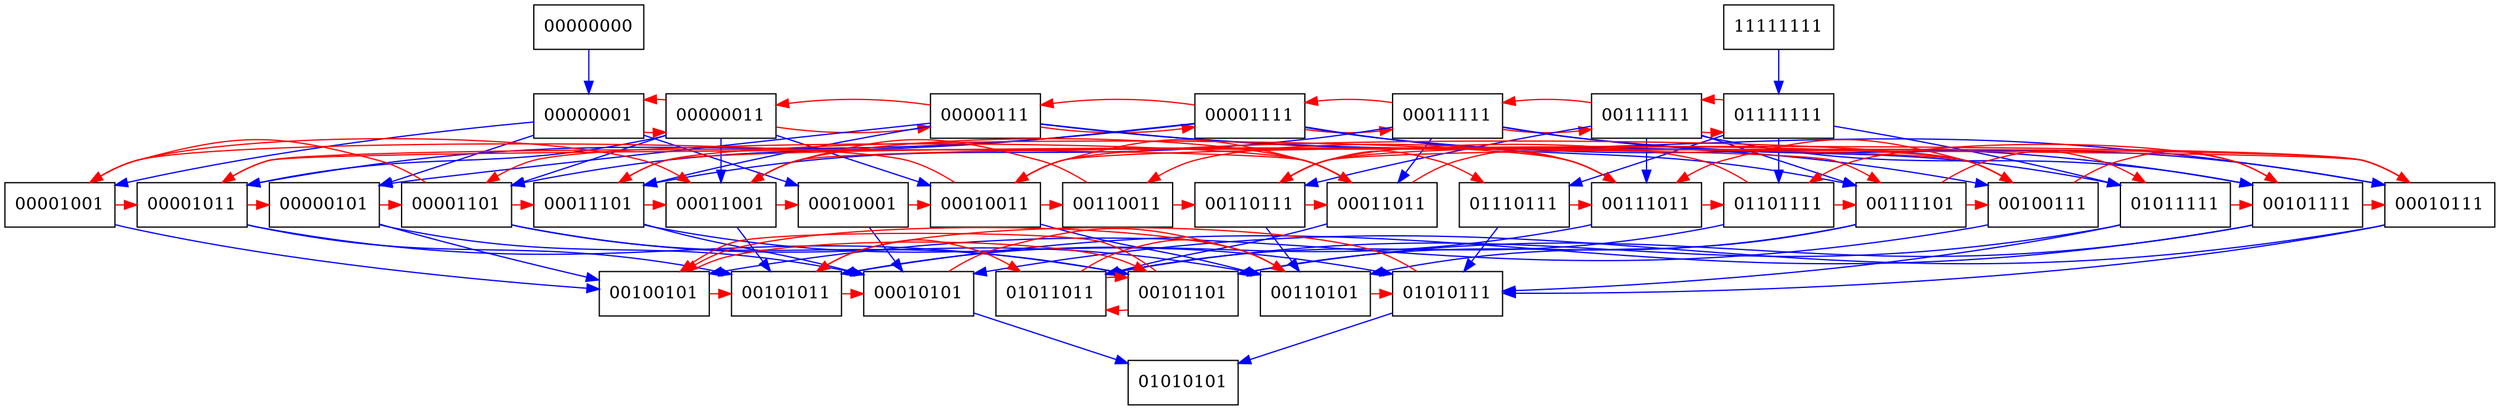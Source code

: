 digraph {
	subgraph level_8 { rank = same; node [shape = box] 00000000; 11111111};
	subgraph level_6 { rank = same; node [shape = box] 00000001; 00000011; 00000111; 00001111; 00011111; 00111111; 01111111};
	subgraph level_4 { rank = same; node [shape = box] 00000101; 00001001; 00001011; 00001101; 00010001; 00010011; 00010111; 00011001; 00011011; 00011101; 00100111; 00101111; 00110011; 00110111; 00111011; 00111101; 01011111; 01101111; 01110111};
	subgraph level_2 { rank = same; node [shape = box] 00010101; 00100101; 00101011; 00101101; 00110101; 01010111; 01011011};
	subgraph level_0 { rank = same; node [shape = box] 01010101};

	edge [color = blue, label = ""] 00000000 -> 00000001 ;
	edge [color = red, label = ""] 00000001 -> 00000011 ;
	edge [color = blue, label = ""] 00000001 -> 00000101 ;
	edge [color = blue, label = ""] 00000001 -> 00001001 ;
	edge [color = blue, label = ""] 00000001 -> 00010001 ;
	edge [color = red, label = ""] 00000011 -> 00000001 ;
	edge [color = red, label = ""] 00000011 -> 00000111 ;
	edge [color = blue, label = ""] 00000011 -> 00001011 ;
	edge [color = blue, label = ""] 00000011 -> 00001101 ;
	edge [color = blue, label = ""] 00000011 -> 00010011 ;
	edge [color = blue, label = ""] 00000011 -> 00011001 ;
	edge [color = red, label = ""] 00000101 -> 00001101 ;
	edge [color = blue, label = ""] 00000101 -> 00010101 ;
	edge [color = blue, label = ""] 00000101 -> 00100101 ;
	edge [color = red, label = ""] 00000111 -> 00000011 ;
	edge [color = blue, label = ""] 00000111 -> 00000101 ;
	edge [color = red, label = ""] 00000111 -> 00001111 ;
	edge [color = blue, label = ""] 00000111 -> 00010111 ;
	edge [color = blue, label = ""] 00000111 -> 00011101 ;
	edge [color = blue, label = ""] 00000111 -> 00100111 ;
	edge [color = red, label = ""] 00001001 -> 00001011 ;
	edge [color = red, label = ""] 00001001 -> 00011001 ;
	edge [color = blue, label = ""] 00001001 -> 00100101 ;
	edge [color = red, label = ""] 00001011 -> 00000101 ;
	edge [color = red, label = ""] 00001011 -> 00011011 ;
	edge [color = blue, label = ""] 00001011 -> 00101011 ;
	edge [color = blue, label = ""] 00001011 -> 00101101 ;
	edge [color = red, label = ""] 00001101 -> 00001001 ;
	edge [color = red, label = ""] 00001101 -> 00011101 ;
	edge [color = blue, label = ""] 00001101 -> 00101101 ;
	edge [color = blue, label = ""] 00001101 -> 00110101 ;
	edge [color = red, label = ""] 00001111 -> 00000111 ;
	edge [color = blue, label = ""] 00001111 -> 00001011 ;
	edge [color = blue, label = ""] 00001111 -> 00001101 ;
	edge [color = red, label = ""] 00001111 -> 00011111 ;
	edge [color = blue, label = ""] 00001111 -> 00101111 ;
	edge [color = blue, label = ""] 00001111 -> 00111101 ;
	edge [color = red, label = ""] 00010001 -> 00010011 ;
	edge [color = blue, label = ""] 00010001 -> 00010101 ;
	edge [color = red, label = ""] 00010011 -> 00001001 ;
	edge [color = red, label = ""] 00010011 -> 00010111 ;
	edge [color = red, label = ""] 00010011 -> 00110011 ;
	edge [color = blue, label = ""] 00010011 -> 00110101 ;
	edge [color = red, label = ""] 00010101 -> 00110101 ;
	edge [color = blue, label = ""] 00010101 -> 01010101 ;
	edge [color = red, label = ""] 00010111 -> 00001011 ;
	edge [color = blue, label = ""] 00010111 -> 00010101 ;
	edge [color = red, label = ""] 00010111 -> 00110111 ;
	edge [color = blue, label = ""] 00010111 -> 01010111 ;
	edge [color = red, label = ""] 00011001 -> 00010001 ;
	edge [color = red, label = ""] 00011001 -> 00011011 ;
	edge [color = red, label = ""] 00011001 -> 00100111 ;
	edge [color = blue, label = ""] 00011001 -> 00101011 ;
	edge [color = red, label = ""] 00011011 -> 00001101 ;
	edge [color = red, label = ""] 00011011 -> 00010011 ;
	edge [color = red, label = ""] 00011011 -> 00111011 ;
	edge [color = blue, label = ""] 00011011 -> 01011011 ;
	edge [color = blue, label = ""] 00011101 -> 00010101 ;
	edge [color = red, label = ""] 00011101 -> 00011001 ;
	edge [color = red, label = ""] 00011101 -> 00111101 ;
	edge [color = blue, label = ""] 00011101 -> 01010111 ;
	edge [color = red, label = ""] 00011111 -> 00001111 ;
	edge [color = blue, label = ""] 00011111 -> 00010111 ;
	edge [color = blue, label = ""] 00011111 -> 00011011 ;
	edge [color = blue, label = ""] 00011111 -> 00011101 ;
	edge [color = red, label = ""] 00011111 -> 00111111 ;
	edge [color = blue, label = ""] 00011111 -> 01011111 ;
	edge [color = red, label = ""] 00100101 -> 00101011 ;
	edge [color = red, label = ""] 00100101 -> 00101101 ;
	edge [color = red, label = ""] 00100111 -> 00010011 ;
	edge [color = blue, label = ""] 00100111 -> 00100101 ;
	edge [color = red, label = ""] 00100111 -> 00101111 ;
	edge [color = red, label = ""] 00100111 -> 00111011 ;
	edge [color = red, label = ""] 00101011 -> 00010101 ;
	edge [color = red, label = ""] 00101011 -> 01011011 ;
	edge [color = red, label = ""] 00101101 -> 00100101 ;
	edge [color = red, label = ""] 00101101 -> 01011011 ;
	edge [color = red, label = ""] 00101111 -> 00010111 ;
	edge [color = blue, label = ""] 00101111 -> 00101011 ;
	edge [color = blue, label = ""] 00101111 -> 00101101 ;
	edge [color = red, label = ""] 00101111 -> 01101111 ;
	edge [color = red, label = ""] 00110011 -> 00011001 ;
	edge [color = red, label = ""] 00110011 -> 00110111 ;
	edge [color = red, label = ""] 00110101 -> 00100101 ;
	edge [color = red, label = ""] 00110101 -> 01010111 ;
	edge [color = red, label = ""] 00110111 -> 00011011 ;
	edge [color = red, label = ""] 00110111 -> 00100111 ;
	edge [color = blue, label = ""] 00110111 -> 00110101 ;
	edge [color = red, label = ""] 00110111 -> 01110111 ;
	edge [color = red, label = ""] 00111011 -> 00011101 ;
	edge [color = blue, label = ""] 00111011 -> 00101011 ;
	edge [color = red, label = ""] 00111011 -> 00110011 ;
	edge [color = red, label = ""] 00111011 -> 01101111 ;
	edge [color = red, label = ""] 00111101 -> 00100111 ;
	edge [color = blue, label = ""] 00111101 -> 00101101 ;
	edge [color = blue, label = ""] 00111101 -> 00110101 ;
	edge [color = red, label = ""] 00111101 -> 01011111 ;
	edge [color = red, label = ""] 00111111 -> 00011111 ;
	edge [color = blue, label = ""] 00111111 -> 00101111 ;
	edge [color = blue, label = ""] 00111111 -> 00110111 ;
	edge [color = blue, label = ""] 00111111 -> 00111011 ;
	edge [color = blue, label = ""] 00111111 -> 00111101 ;
	edge [color = red, label = ""] 00111111 -> 01111111 ;
	edge [color = red, label = ""] 01010111 -> 00101011 ;
	edge [color = blue, label = ""] 01010111 -> 01010101 ;
	edge [color = red, label = ""] 01011011 -> 00101101 ;
	edge [color = red, label = ""] 01011011 -> 00110101 ;
	edge [color = red, label = ""] 01011111 -> 00101111 ;
	edge [color = blue, label = ""] 01011111 -> 01010111 ;
	edge [color = blue, label = ""] 01011111 -> 01011011 ;
	edge [color = red, label = ""] 01101111 -> 00110111 ;
	edge [color = red, label = ""] 01101111 -> 00111101 ;
	edge [color = blue, label = ""] 01101111 -> 01011011 ;
	edge [color = red, label = ""] 01110111 -> 00111011 ;
	edge [color = blue, label = ""] 01110111 -> 01010111 ;
	edge [color = red, label = ""] 01111111 -> 00111111 ;
	edge [color = blue, label = ""] 01111111 -> 01011111 ;
	edge [color = blue, label = ""] 01111111 -> 01101111 ;
	edge [color = blue, label = ""] 01111111 -> 01110111 ;
	edge [color = blue, label = ""] 11111111 -> 01111111 ;
}